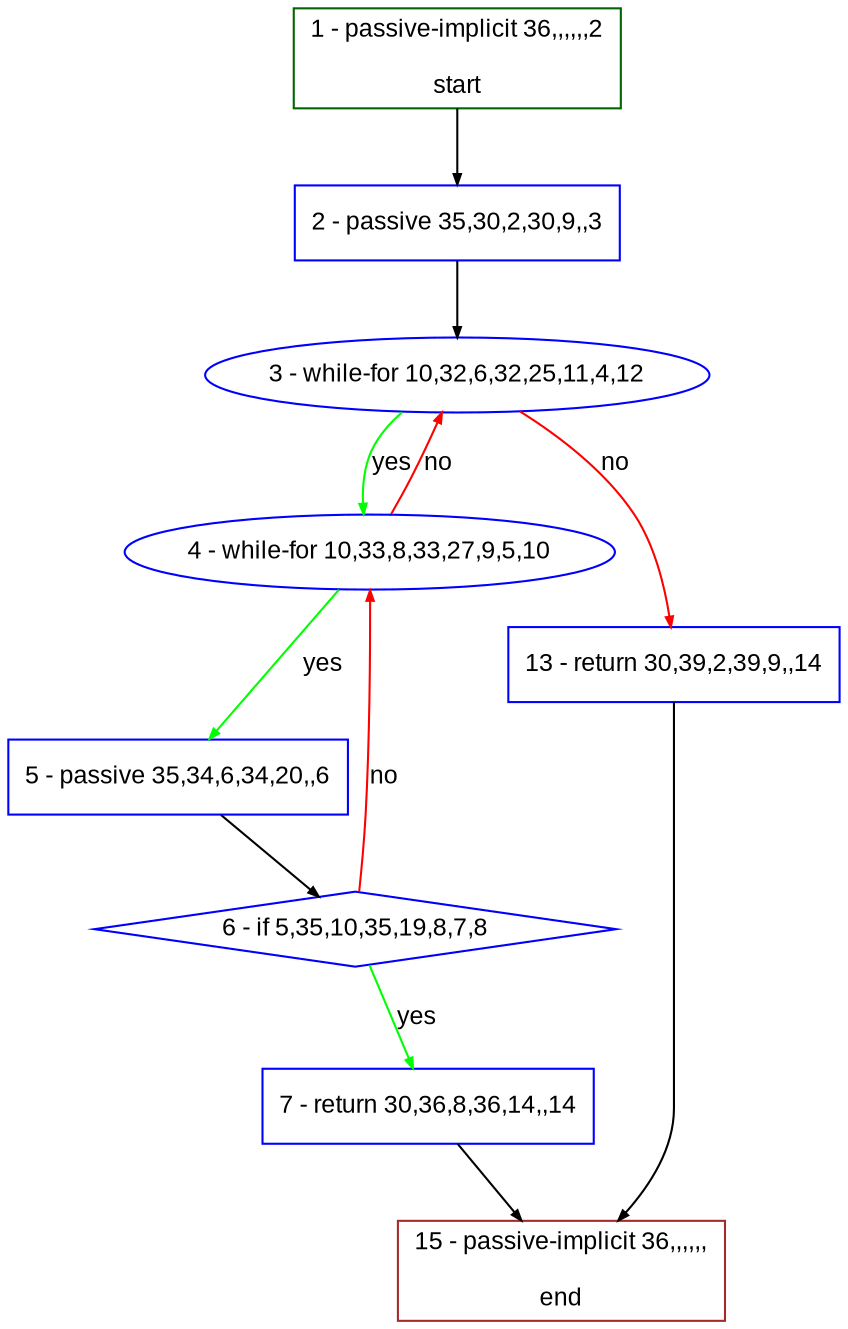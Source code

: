 digraph "" {
  graph [bgcolor="white", fillcolor="#FFFFCC", pack="true", packmode="clust", fontname="Arial", label="", fontsize="12", compound="true", style="rounded,filled"];
  node [node_initialized="no", fillcolor="white", fontname="Arial", label="", color="grey", fontsize="12", fixedsize="false", compound="true", shape="rectangle", style="filled"];
  edge [arrowtail="none", lhead="", fontcolor="black", fontname="Arial", label="", color="black", fontsize="12", arrowhead="normal", arrowsize="0.5", compound="true", ltail="", dir="forward"];
  __N1 [fillcolor="#ffffff", label="2 - passive 35,30,2,30,9,,3", color="#0000ff", shape="box", style="filled"];
  __N2 [fillcolor="#ffffff", label="1 - passive-implicit 36,,,,,,2\n\nstart", color="#006400", shape="box", style="filled"];
  __N3 [fillcolor="#ffffff", label="3 - while-for 10,32,6,32,25,11,4,12", color="#0000ff", shape="oval", style="filled"];
  __N4 [fillcolor="#ffffff", label="4 - while-for 10,33,8,33,27,9,5,10", color="#0000ff", shape="oval", style="filled"];
  __N5 [fillcolor="#ffffff", label="13 - return 30,39,2,39,9,,14", color="#0000ff", shape="box", style="filled"];
  __N6 [fillcolor="#ffffff", label="5 - passive 35,34,6,34,20,,6", color="#0000ff", shape="box", style="filled"];
  __N7 [fillcolor="#ffffff", label="6 - if 5,35,10,35,19,8,7,8", color="#0000ff", shape="diamond", style="filled"];
  __N8 [fillcolor="#ffffff", label="7 - return 30,36,8,36,14,,14", color="#0000ff", shape="box", style="filled"];
  __N9 [fillcolor="#ffffff", label="15 - passive-implicit 36,,,,,,\n\nend", color="#a52a2a", shape="box", style="filled"];
  __N2 -> __N1 [arrowtail="none", color="#000000", label="", arrowhead="normal", dir="forward"];
  __N1 -> __N3 [arrowtail="none", color="#000000", label="", arrowhead="normal", dir="forward"];
  __N3 -> __N4 [arrowtail="none", color="#00ff00", label="yes", arrowhead="normal", dir="forward"];
  __N4 -> __N3 [arrowtail="none", color="#ff0000", label="no", arrowhead="normal", dir="forward"];
  __N3 -> __N5 [arrowtail="none", color="#ff0000", label="no", arrowhead="normal", dir="forward"];
  __N4 -> __N6 [arrowtail="none", color="#00ff00", label="yes", arrowhead="normal", dir="forward"];
  __N6 -> __N7 [arrowtail="none", color="#000000", label="", arrowhead="normal", dir="forward"];
  __N7 -> __N4 [arrowtail="none", color="#ff0000", label="no", arrowhead="normal", dir="forward"];
  __N7 -> __N8 [arrowtail="none", color="#00ff00", label="yes", arrowhead="normal", dir="forward"];
  __N8 -> __N9 [arrowtail="none", color="#000000", label="", arrowhead="normal", dir="forward"];
  __N5 -> __N9 [arrowtail="none", color="#000000", label="", arrowhead="normal", dir="forward"];
}
